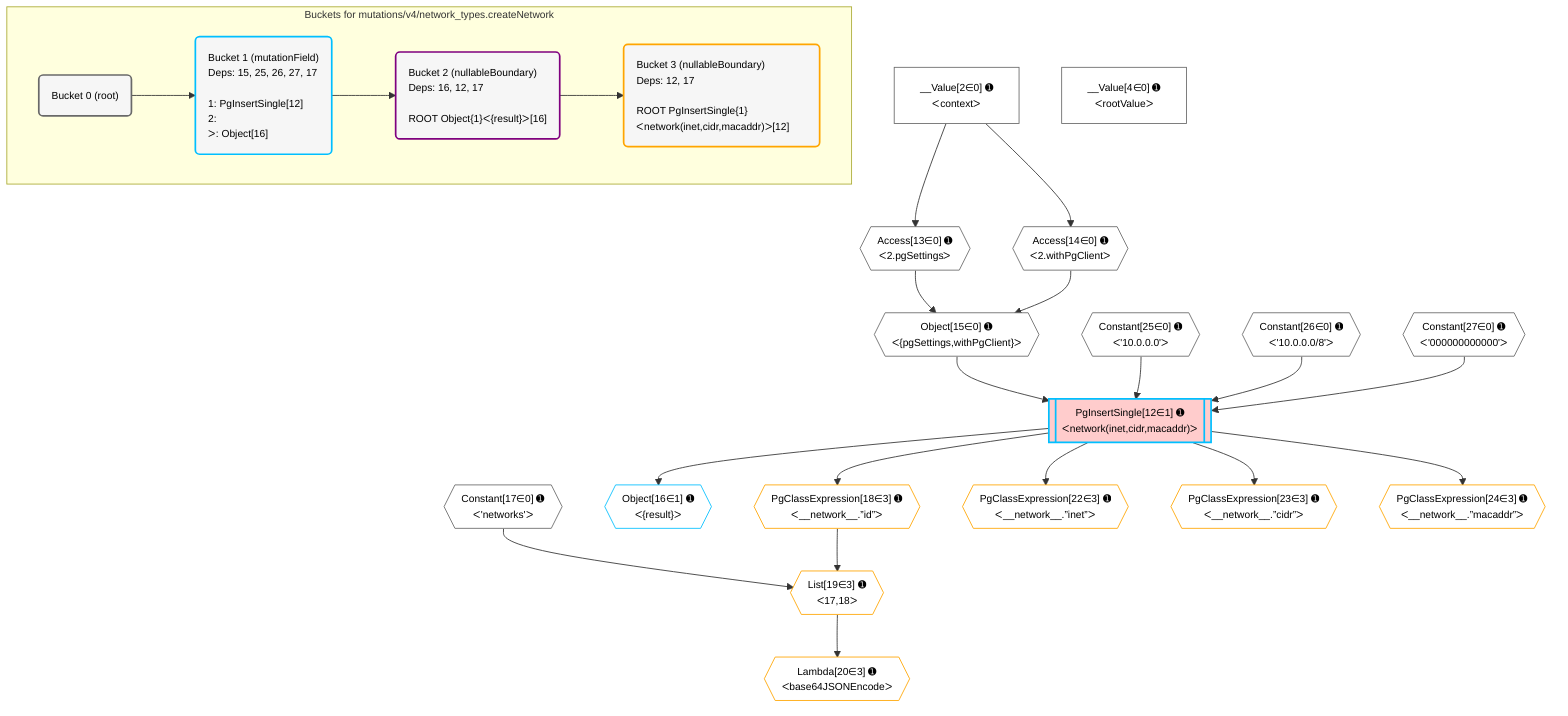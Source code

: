 %%{init: {'themeVariables': { 'fontSize': '12px'}}}%%
graph TD
    classDef path fill:#eee,stroke:#000,color:#000
    classDef plan fill:#fff,stroke-width:1px,color:#000
    classDef itemplan fill:#fff,stroke-width:2px,color:#000
    classDef unbatchedplan fill:#dff,stroke-width:1px,color:#000
    classDef sideeffectplan fill:#fcc,stroke-width:2px,color:#000
    classDef bucket fill:#f6f6f6,color:#000,stroke-width:2px,text-align:left


    %% plan dependencies
    Object15{{"Object[15∈0] ➊<br />ᐸ{pgSettings,withPgClient}ᐳ"}}:::plan
    Access13{{"Access[13∈0] ➊<br />ᐸ2.pgSettingsᐳ"}}:::plan
    Access14{{"Access[14∈0] ➊<br />ᐸ2.withPgClientᐳ"}}:::plan
    Access13 & Access14 --> Object15
    __Value2["__Value[2∈0] ➊<br />ᐸcontextᐳ"]:::plan
    __Value2 --> Access13
    __Value2 --> Access14
    __Value4["__Value[4∈0] ➊<br />ᐸrootValueᐳ"]:::plan
    Constant17{{"Constant[17∈0] ➊<br />ᐸ'networks'ᐳ"}}:::plan
    Constant25{{"Constant[25∈0] ➊<br />ᐸ'10.0.0.0'ᐳ"}}:::plan
    Constant26{{"Constant[26∈0] ➊<br />ᐸ'10.0.0.0/8'ᐳ"}}:::plan
    Constant27{{"Constant[27∈0] ➊<br />ᐸ'000000000000'ᐳ"}}:::plan
    PgInsertSingle12[["PgInsertSingle[12∈1] ➊<br />ᐸnetwork(inet,cidr,macaddr)ᐳ"]]:::sideeffectplan
    Object15 & Constant25 & Constant26 & Constant27 --> PgInsertSingle12
    Object16{{"Object[16∈1] ➊<br />ᐸ{result}ᐳ"}}:::plan
    PgInsertSingle12 --> Object16
    List19{{"List[19∈3] ➊<br />ᐸ17,18ᐳ"}}:::plan
    PgClassExpression18{{"PgClassExpression[18∈3] ➊<br />ᐸ__network__.”id”ᐳ"}}:::plan
    Constant17 & PgClassExpression18 --> List19
    PgInsertSingle12 --> PgClassExpression18
    Lambda20{{"Lambda[20∈3] ➊<br />ᐸbase64JSONEncodeᐳ"}}:::plan
    List19 --> Lambda20
    PgClassExpression22{{"PgClassExpression[22∈3] ➊<br />ᐸ__network__.”inet”ᐳ"}}:::plan
    PgInsertSingle12 --> PgClassExpression22
    PgClassExpression23{{"PgClassExpression[23∈3] ➊<br />ᐸ__network__.”cidr”ᐳ"}}:::plan
    PgInsertSingle12 --> PgClassExpression23
    PgClassExpression24{{"PgClassExpression[24∈3] ➊<br />ᐸ__network__.”macaddr”ᐳ"}}:::plan
    PgInsertSingle12 --> PgClassExpression24

    %% define steps

    subgraph "Buckets for mutations/v4/network_types.createNetwork"
    Bucket0("Bucket 0 (root)"):::bucket
    classDef bucket0 stroke:#696969
    class Bucket0,__Value2,__Value4,Access13,Access14,Object15,Constant17,Constant25,Constant26,Constant27 bucket0
    Bucket1("Bucket 1 (mutationField)<br />Deps: 15, 25, 26, 27, 17<br /><br />1: PgInsertSingle[12]<br />2: <br />ᐳ: Object[16]"):::bucket
    classDef bucket1 stroke:#00bfff
    class Bucket1,PgInsertSingle12,Object16 bucket1
    Bucket2("Bucket 2 (nullableBoundary)<br />Deps: 16, 12, 17<br /><br />ROOT Object{1}ᐸ{result}ᐳ[16]"):::bucket
    classDef bucket2 stroke:#7f007f
    class Bucket2 bucket2
    Bucket3("Bucket 3 (nullableBoundary)<br />Deps: 12, 17<br /><br />ROOT PgInsertSingle{1}ᐸnetwork(inet,cidr,macaddr)ᐳ[12]"):::bucket
    classDef bucket3 stroke:#ffa500
    class Bucket3,PgClassExpression18,List19,Lambda20,PgClassExpression22,PgClassExpression23,PgClassExpression24 bucket3
    Bucket0 --> Bucket1
    Bucket1 --> Bucket2
    Bucket2 --> Bucket3
    end